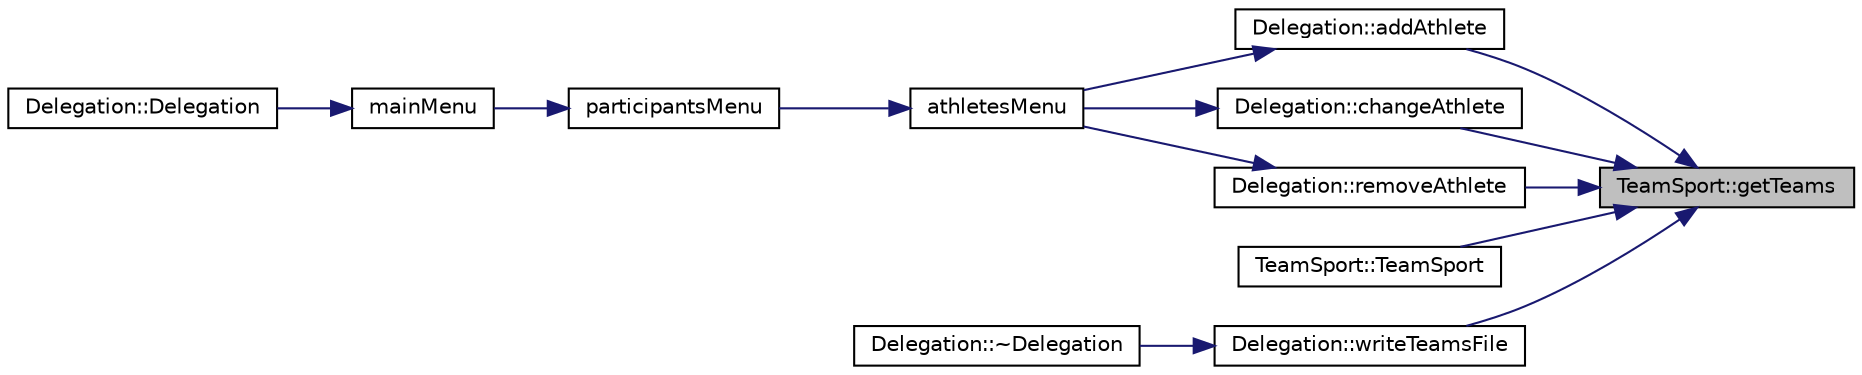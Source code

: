 digraph "TeamSport::getTeams"
{
 // LATEX_PDF_SIZE
  edge [fontname="Helvetica",fontsize="10",labelfontname="Helvetica",labelfontsize="10"];
  node [fontname="Helvetica",fontsize="10",shape=record];
  rankdir="RL";
  Node1 [label="TeamSport::getTeams",height=0.2,width=0.4,color="black", fillcolor="grey75", style="filled", fontcolor="black",tooltip=" "];
  Node1 -> Node2 [dir="back",color="midnightblue",fontsize="10",style="solid",fontname="Helvetica"];
  Node2 [label="Delegation::addAthlete",height=0.2,width=0.4,color="black", fillcolor="white", style="filled",URL="$class_delegation.html#ab866b2767a25be9969f14497d9c3789c",tooltip=" "];
  Node2 -> Node3 [dir="back",color="midnightblue",fontsize="10",style="solid",fontname="Helvetica"];
  Node3 [label="athletesMenu",height=0.2,width=0.4,color="black", fillcolor="white", style="filled",URL="$_menus_8h.html#a336b022a408e06794a347e891401c9ca",tooltip=" "];
  Node3 -> Node4 [dir="back",color="midnightblue",fontsize="10",style="solid",fontname="Helvetica"];
  Node4 [label="participantsMenu",height=0.2,width=0.4,color="black", fillcolor="white", style="filled",URL="$_menus_8h.html#afaaa214f73c61fe67f6f4842402ee332",tooltip=" "];
  Node4 -> Node5 [dir="back",color="midnightblue",fontsize="10",style="solid",fontname="Helvetica"];
  Node5 [label="mainMenu",height=0.2,width=0.4,color="black", fillcolor="white", style="filled",URL="$_menus_8h.html#adea89c8d29e4ae56d3ad951015c13f19",tooltip=" "];
  Node5 -> Node6 [dir="back",color="midnightblue",fontsize="10",style="solid",fontname="Helvetica"];
  Node6 [label="Delegation::Delegation",height=0.2,width=0.4,color="black", fillcolor="white", style="filled",URL="$class_delegation.html#a7974b21ea4c06b7fb1245507c2093b63",tooltip=" "];
  Node1 -> Node7 [dir="back",color="midnightblue",fontsize="10",style="solid",fontname="Helvetica"];
  Node7 [label="Delegation::changeAthlete",height=0.2,width=0.4,color="black", fillcolor="white", style="filled",URL="$class_delegation.html#adccac8a7ec52d8dbcb0e531243dbebf2",tooltip=" "];
  Node7 -> Node3 [dir="back",color="midnightblue",fontsize="10",style="solid",fontname="Helvetica"];
  Node1 -> Node8 [dir="back",color="midnightblue",fontsize="10",style="solid",fontname="Helvetica"];
  Node8 [label="Delegation::removeAthlete",height=0.2,width=0.4,color="black", fillcolor="white", style="filled",URL="$class_delegation.html#af53d59defba2d8a86776da1260b31b81",tooltip=" "];
  Node8 -> Node3 [dir="back",color="midnightblue",fontsize="10",style="solid",fontname="Helvetica"];
  Node1 -> Node9 [dir="back",color="midnightblue",fontsize="10",style="solid",fontname="Helvetica"];
  Node9 [label="TeamSport::TeamSport",height=0.2,width=0.4,color="black", fillcolor="white", style="filled",URL="$class_team_sport.html#a5e70a8a4773ccaf75688447a6f260ffa",tooltip=" "];
  Node1 -> Node10 [dir="back",color="midnightblue",fontsize="10",style="solid",fontname="Helvetica"];
  Node10 [label="Delegation::writeTeamsFile",height=0.2,width=0.4,color="black", fillcolor="white", style="filled",URL="$class_delegation.html#a16a5f14fec4d88eca2c99bbad37cf418",tooltip=" "];
  Node10 -> Node11 [dir="back",color="midnightblue",fontsize="10",style="solid",fontname="Helvetica"];
  Node11 [label="Delegation::~Delegation",height=0.2,width=0.4,color="black", fillcolor="white", style="filled",URL="$class_delegation.html#ac965ae5422f16f8f66de63f2c4b23c2b",tooltip=" "];
}

